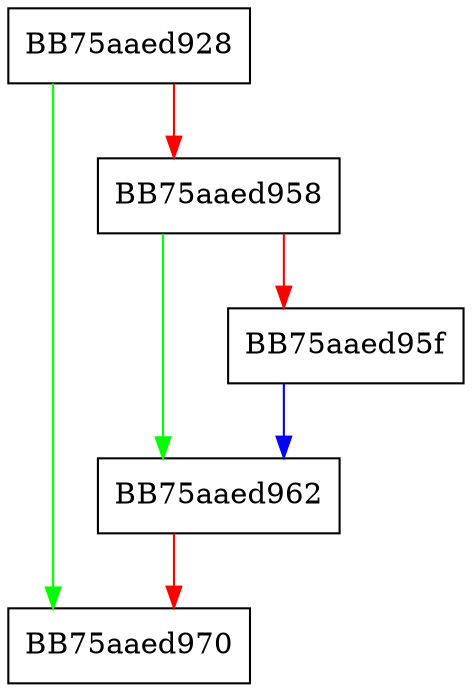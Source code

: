 digraph WriteToManifest {
  node [shape="box"];
  graph [splines=ortho];
  BB75aaed928 -> BB75aaed970 [color="green"];
  BB75aaed928 -> BB75aaed958 [color="red"];
  BB75aaed958 -> BB75aaed962 [color="green"];
  BB75aaed958 -> BB75aaed95f [color="red"];
  BB75aaed95f -> BB75aaed962 [color="blue"];
  BB75aaed962 -> BB75aaed970 [color="red"];
}